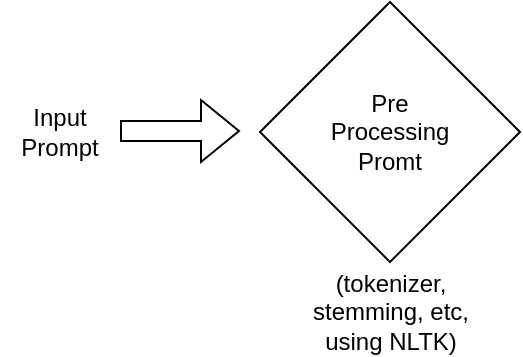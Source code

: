 <mxfile version="23.1.5" type="device">
  <diagram name="Page-1" id="G7aFnY46zYgQqL4Gn7rq">
    <mxGraphModel dx="1050" dy="557" grid="1" gridSize="10" guides="1" tooltips="1" connect="1" arrows="1" fold="1" page="1" pageScale="1" pageWidth="850" pageHeight="1100" math="0" shadow="0">
      <root>
        <mxCell id="0" />
        <mxCell id="1" parent="0" />
        <mxCell id="N7a6y6u_fCZmtixAhhg3-1" value="" style="shape=flexArrow;endArrow=classic;html=1;rounded=0;" edge="1" parent="1">
          <mxGeometry width="50" height="50" relative="1" as="geometry">
            <mxPoint x="120" y="214.5" as="sourcePoint" />
            <mxPoint x="180" y="214.5" as="targetPoint" />
          </mxGeometry>
        </mxCell>
        <mxCell id="N7a6y6u_fCZmtixAhhg3-3" value="Input Prompt" style="text;html=1;align=center;verticalAlign=middle;whiteSpace=wrap;rounded=0;" vertex="1" parent="1">
          <mxGeometry x="60" y="200" width="60" height="30" as="geometry" />
        </mxCell>
        <mxCell id="N7a6y6u_fCZmtixAhhg3-4" value="" style="rhombus;whiteSpace=wrap;html=1;" vertex="1" parent="1">
          <mxGeometry x="190" y="150" width="130" height="130" as="geometry" />
        </mxCell>
        <mxCell id="N7a6y6u_fCZmtixAhhg3-5" value="Pre Processing Promt" style="text;html=1;align=center;verticalAlign=middle;whiteSpace=wrap;rounded=0;" vertex="1" parent="1">
          <mxGeometry x="225" y="200" width="60" height="30" as="geometry" />
        </mxCell>
        <mxCell id="N7a6y6u_fCZmtixAhhg3-6" value="(tokenizer, stemming, etc, using NLTK)" style="text;html=1;align=center;verticalAlign=middle;whiteSpace=wrap;rounded=0;" vertex="1" parent="1">
          <mxGeometry x="202.5" y="290" width="105" height="30" as="geometry" />
        </mxCell>
      </root>
    </mxGraphModel>
  </diagram>
</mxfile>
